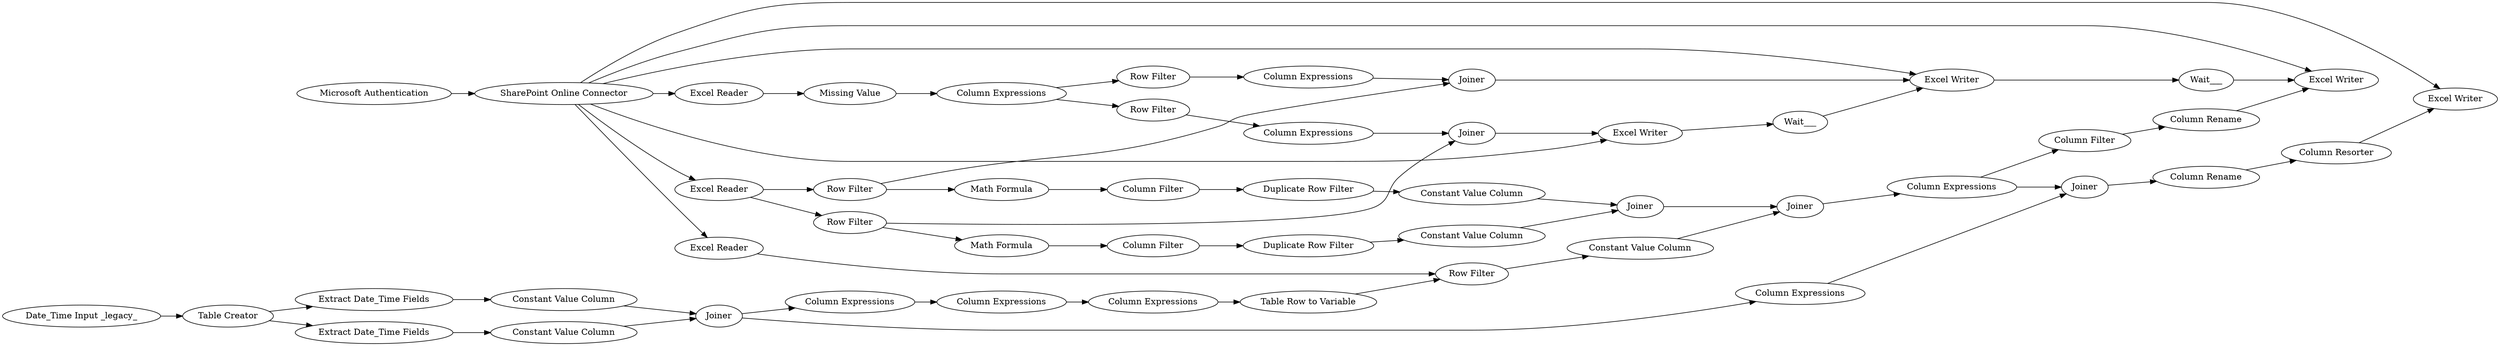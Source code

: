 digraph {
	23 -> 134
	5 -> 8
	15 -> 14
	2 -> 23
	143 -> 150
	4 -> 143
	132 -> 133
	133 -> 137
	2 -> 151
	2 -> 3
	2 -> 58
	121 -> 122
	22 -> 148
	123 -> 125
	148 -> 149
	125 -> 126
	114 -> 121
	18 -> 22
	1 -> 2
	16 -> 14
	126 -> 127
	11 -> 12
	134 -> 20
	140 -> 139
	139 -> 141
	8 -> 11
	153 -> 147
	22 -> 127
	125 -> 131
	124 -> 125
	120 -> 123
	149 -> 147
	150 -> 152
	14 -> 18
	3 -> 5
	139 -> 142
	141 -> 144
	129 -> 128
	2 -> 150
	12 -> 16
	144 -> 143
	145 -> 146
	152 -> 151
	10 -> 15
	7 -> 9
	4 -> 7
	2 -> 147
	122 -> 124
	137 -> 134
	121 -> 120
	138 -> 140
	5 -> 146
	3 -> 4
	146 -> 151
	128 -> 58
	2 -> 138
	142 -> 145
	131 -> 132
	9 -> 10
	151 -> 153
	20 -> 18
	127 -> 129
	133 [label="Column Expressions"]
	126 [label="Column Expressions"]
	7 [label="Math Formula"]
	128 [label="Column Resorter"]
	9 [label="Column Filter"]
	18 [label=Joiner]
	153 [label=Wait___]
	58 [label="Excel Writer"]
	138 [label="Excel Reader"]
	8 [label="Math Formula"]
	122 [label="Extract Date_Time Fields"]
	121 [label="Table Creator"]
	145 [label="Column Expressions"]
	149 [label="Column Rename"]
	3 [label="Excel Reader"]
	151 [label="Excel Writer"]
	137 [label="Table Row to Variable"]
	131 [label="Column Expressions"]
	15 [label="Constant Value Column"]
	114 [label="Date_Time Input _legacy_"]
	146 [label=Joiner]
	129 [label="Column Rename"]
	10 [label="Duplicate Row Filter"]
	12 [label="Duplicate Row Filter"]
	141 [label="Row Filter"]
	16 [label="Constant Value Column"]
	150 [label="Excel Writer"]
	148 [label="Column Filter"]
	123 [label="Constant Value Column"]
	125 [label=Joiner]
	1 [label="Microsoft Authentication"]
	144 [label="Column Expressions"]
	22 [label="Column Expressions"]
	127 [label=Joiner]
	143 [label=Joiner]
	142 [label="Row Filter"]
	23 [label="Excel Reader"]
	4 [label="Row Filter"]
	11 [label="Column Filter"]
	147 [label="Excel Writer"]
	124 [label="Constant Value Column"]
	14 [label=Joiner]
	134 [label="Row Filter"]
	5 [label="Row Filter"]
	20 [label="Constant Value Column"]
	120 [label="Extract Date_Time Fields"]
	139 [label="Column Expressions"]
	140 [label="Missing Value"]
	152 [label=Wait___]
	2 [label="SharePoint Online Connector"]
	132 [label="Column Expressions"]
	rankdir=LR
}
